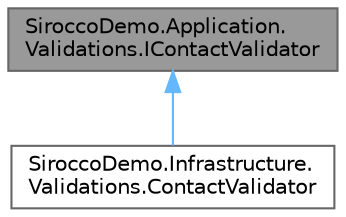 digraph "SiroccoDemo.Application.Validations.IContactValidator"
{
 // LATEX_PDF_SIZE
  bgcolor="transparent";
  edge [fontname=Helvetica,fontsize=10,labelfontname=Helvetica,labelfontsize=10];
  node [fontname=Helvetica,fontsize=10,shape=box,height=0.2,width=0.4];
  Node1 [id="Node000001",label="SiroccoDemo.Application.\lValidations.IContactValidator",height=0.2,width=0.4,color="gray40", fillcolor="grey60", style="filled", fontcolor="black",tooltip=" "];
  Node1 -> Node2 [id="edge1_Node000001_Node000002",dir="back",color="steelblue1",style="solid",tooltip=" "];
  Node2 [id="Node000002",label="SiroccoDemo.Infrastructure.\lValidations.ContactValidator",height=0.2,width=0.4,color="gray40", fillcolor="white", style="filled",URL="$class_sirocco_demo_1_1_infrastructure_1_1_validations_1_1_contact_validator.html",tooltip=" "];
}
